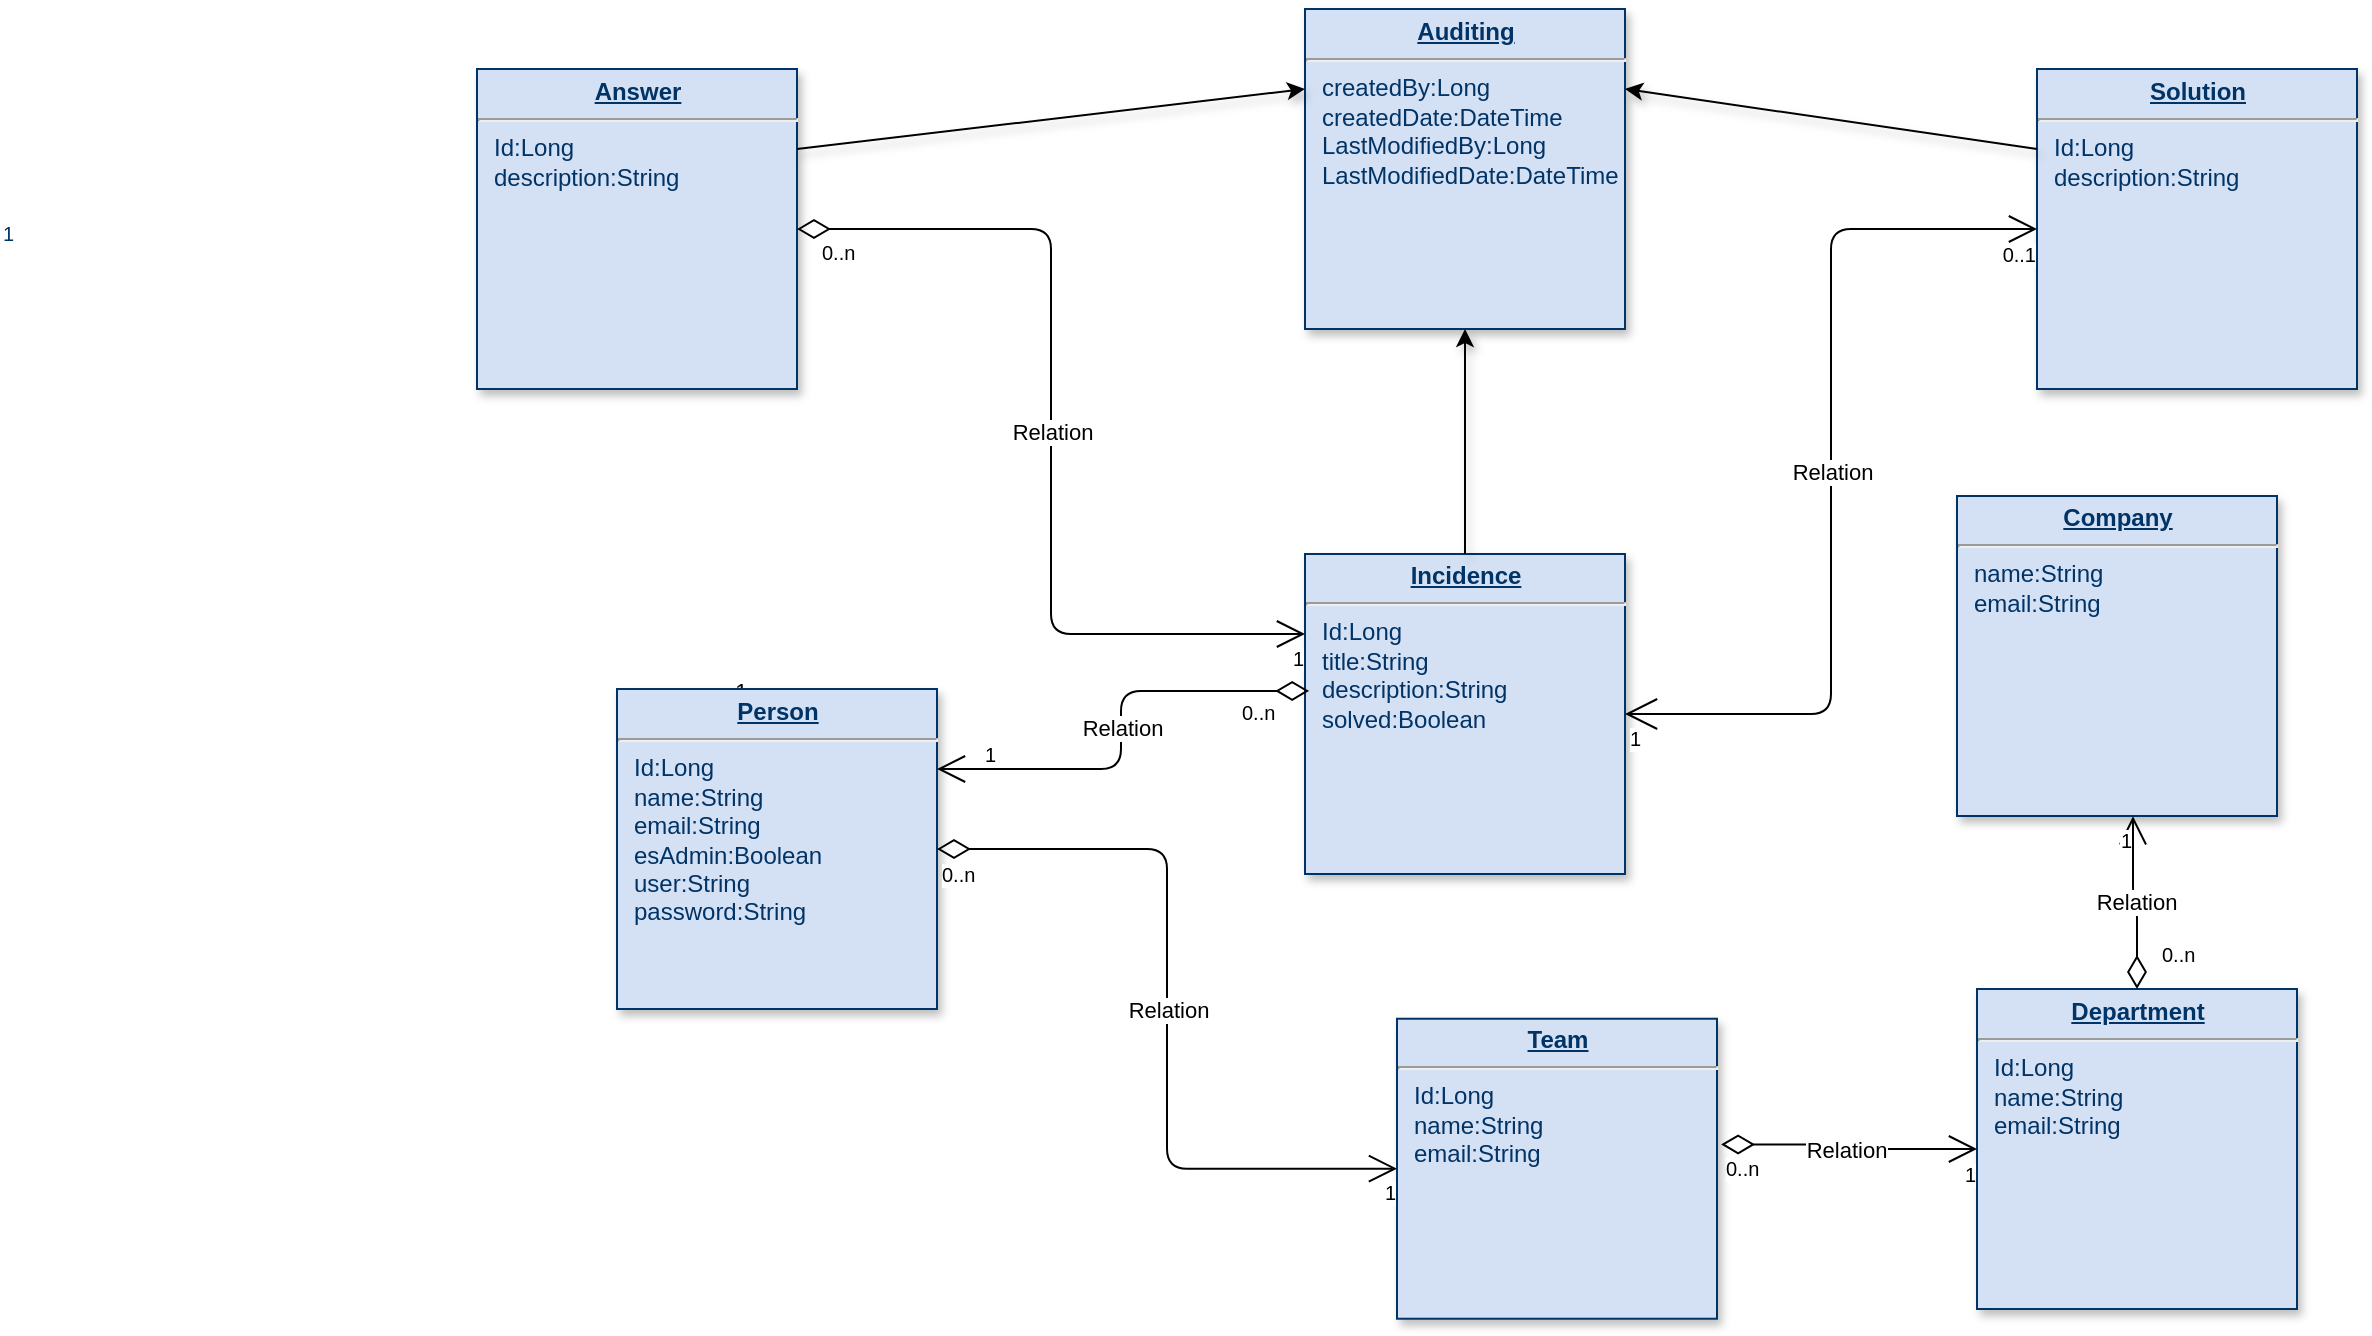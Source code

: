 <mxfile version="10.7.1" type="device"><diagram id="HDARMKfrIW0yK4NmbehJ" name="Page-1"><mxGraphModel dx="2545" dy="1017" grid="1" gridSize="10" guides="1" tooltips="1" connect="1" arrows="1" fold="1" page="1" pageScale="1" pageWidth="1169" pageHeight="827" math="0" shadow="0"><root><mxCell id="0"/><mxCell id="1" parent="0"/><mxCell id="83rvuukCapdXoDuv9HML-1" value="&lt;p style=&quot;margin: 0px ; margin-top: 4px ; text-align: center ; text-decoration: underline&quot;&gt;&lt;strong&gt;Auditing&lt;/strong&gt;&lt;/p&gt;&lt;hr&gt;&lt;p style=&quot;margin: 0px ; margin-left: 8px&quot;&gt;createdBy:Long&lt;/p&gt;&lt;p style=&quot;margin: 0px ; margin-left: 8px&quot;&gt;createdDate:DateTime&lt;/p&gt;&lt;p style=&quot;margin: 0px ; margin-left: 8px&quot;&gt;LastModifiedBy:Long&lt;/p&gt;&lt;p style=&quot;margin: 0px ; margin-left: 8px&quot;&gt;LastModifiedDate:DateTime&lt;br&gt;&lt;/p&gt;" style="verticalAlign=top;align=left;overflow=fill;fontSize=12;fontFamily=Helvetica;html=1;strokeColor=#003366;shadow=1;fillColor=#D4E1F5;fontColor=#003366" parent="1" vertex="1"><mxGeometry x="527.5" y="52.5" width="160" height="160" as="geometry"/></mxCell><mxCell id="83rvuukCapdXoDuv9HML-36" value="1" style="endArrow=open;endSize=12;startArrow=diamondThin;startSize=14;startFill=1;edgeStyle=orthogonalEdgeStyle;align=left;verticalAlign=bottom;" parent="1" edge="1"><mxGeometry x="-0.818" y="5.0" relative="1" as="geometry"><mxPoint x="223.5" y="407.36" as="sourcePoint"/><mxPoint x="263.5" y="552.36" as="targetPoint"/><mxPoint as="offset"/></mxGeometry></mxCell><mxCell id="83rvuukCapdXoDuv9HML-40" value="&lt;p style=&quot;margin: 0px ; margin-top: 4px ; text-align: center ; text-decoration: underline&quot;&gt;&lt;strong&gt;Person&lt;/strong&gt;&lt;/p&gt;&lt;hr&gt;&lt;p style=&quot;margin: 0px ; margin-left: 8px&quot;&gt;Id:Long&lt;/p&gt;&lt;p style=&quot;margin: 0px ; margin-left: 8px&quot;&gt;name:String&lt;/p&gt;&lt;p style=&quot;margin: 0px ; margin-left: 8px&quot;&gt;email:String&lt;/p&gt;&lt;p style=&quot;margin: 0px ; margin-left: 8px&quot;&gt;esAdmin:Boolean&lt;/p&gt;&lt;p style=&quot;margin: 0px ; margin-left: 8px&quot;&gt;user:String&lt;/p&gt;&lt;p style=&quot;margin: 0px ; margin-left: 8px&quot;&gt;password:String&lt;/p&gt;&lt;p style=&quot;margin: 0px ; margin-left: 8px&quot;&gt;&lt;br&gt;&lt;/p&gt;" style="verticalAlign=top;align=left;overflow=fill;fontSize=12;fontFamily=Helvetica;html=1;strokeColor=#003366;shadow=1;fillColor=#D4E1F5;fontColor=#003366" parent="1" vertex="1"><mxGeometry x="183.5" y="392.5" width="160" height="160" as="geometry"/></mxCell><mxCell id="83rvuukCapdXoDuv9HML-41" value="&lt;p style=&quot;margin: 0px ; margin-top: 4px ; text-align: center ; text-decoration: underline&quot;&gt;&lt;strong&gt;Team&lt;/strong&gt;&lt;/p&gt;&lt;hr&gt;&lt;p style=&quot;margin: 0px ; margin-left: 8px&quot;&gt;Id:Long&lt;/p&gt;&lt;p style=&quot;margin: 0px ; margin-left: 8px&quot;&gt;name:String&lt;/p&gt;&lt;p style=&quot;margin: 0px ; margin-left: 8px&quot;&gt;email:String&lt;/p&gt;&lt;br&gt;&lt;p style=&quot;margin: 0px ; margin-left: 8px&quot;&gt;&lt;br&gt;&lt;/p&gt;" style="verticalAlign=top;align=left;overflow=fill;fontSize=12;fontFamily=Helvetica;html=1;strokeColor=#003366;shadow=1;fillColor=#D4E1F5;fontColor=#003366;direction=west;" parent="1" vertex="1"><mxGeometry x="573.5" y="557.36" width="160" height="150" as="geometry"/></mxCell><mxCell id="83rvuukCapdXoDuv9HML-42" value="&lt;p style=&quot;margin: 0px ; margin-top: 4px ; text-align: center ; text-decoration: underline&quot;&gt;&lt;strong&gt;Department&lt;/strong&gt;&lt;/p&gt;&lt;hr&gt;&lt;p style=&quot;margin: 0px ; margin-left: 8px&quot;&gt;Id:Long&lt;/p&gt;&lt;p style=&quot;margin: 0px ; margin-left: 8px&quot;&gt;name:String&lt;/p&gt;&lt;p style=&quot;margin: 0px ; margin-left: 8px&quot;&gt;email:String&lt;/p&gt;&lt;br&gt;&lt;p style=&quot;margin: 0px ; margin-left: 8px&quot;&gt;&lt;br&gt;&lt;/p&gt;" style="verticalAlign=top;align=left;overflow=fill;fontSize=12;fontFamily=Helvetica;html=1;strokeColor=#003366;shadow=1;fillColor=#D4E1F5;fontColor=#003366" parent="1" vertex="1"><mxGeometry x="863.5" y="542.5" width="160" height="160" as="geometry"/></mxCell><mxCell id="83rvuukCapdXoDuv9HML-46" value="1" style="resizable=0;align=right;verticalAlign=top;labelBackgroundColor=#ffffff;fontSize=10;strokeColor=#003366;shadow=1;fillColor=#D4E1F5;fontColor=#003366" parent="1" connectable="0" vertex="1"><mxGeometry x="433.5" y="312.44" as="geometry"><mxPoint x="-550" y="-160.0" as="offset"/></mxGeometry></mxCell><mxCell id="83rvuukCapdXoDuv9HML-47" value="&lt;p style=&quot;margin: 0px ; margin-top: 4px ; text-align: center ; text-decoration: underline&quot;&gt;&lt;strong&gt;Incidence&lt;/strong&gt;&lt;/p&gt;&lt;hr&gt;&lt;p style=&quot;margin: 0px ; margin-left: 8px&quot;&gt;Id:Long&lt;/p&gt;&lt;p style=&quot;margin: 0px ; margin-left: 8px&quot;&gt;title:String&lt;/p&gt;&lt;p style=&quot;margin: 0px ; margin-left: 8px&quot;&gt;description:String&lt;/p&gt;&lt;p style=&quot;margin: 0px ; margin-left: 8px&quot;&gt;solved:Boolean&lt;br&gt;&lt;/p&gt;&lt;br&gt;&lt;p style=&quot;margin: 0px ; margin-left: 8px&quot;&gt;&lt;br&gt;&lt;/p&gt;" style="verticalAlign=top;align=left;overflow=fill;fontSize=12;fontFamily=Helvetica;html=1;strokeColor=#003366;shadow=1;fillColor=#D4E1F5;fontColor=#003366" parent="1" vertex="1"><mxGeometry x="527.5" y="325.0" width="160" height="160" as="geometry"/></mxCell><mxCell id="83rvuukCapdXoDuv9HML-48" value="Relation" style="endArrow=open;html=1;endSize=12;startArrow=diamondThin;startSize=14;startFill=0;edgeStyle=orthogonalEdgeStyle;exitX=0.013;exitY=0.428;exitDx=0;exitDy=0;entryX=1;entryY=0.25;entryDx=0;entryDy=0;exitPerimeter=0;" parent="1" source="83rvuukCapdXoDuv9HML-47" target="83rvuukCapdXoDuv9HML-40" edge="1"><mxGeometry relative="1" as="geometry"><mxPoint x="73.5" y="752.36" as="sourcePoint"/><mxPoint x="333.5" y="312.36" as="targetPoint"/></mxGeometry></mxCell><mxCell id="83rvuukCapdXoDuv9HML-49" value="0..n" style="resizable=0;html=1;align=left;verticalAlign=top;labelBackgroundColor=#ffffff;fontSize=10;" parent="83rvuukCapdXoDuv9HML-48" connectable="0" vertex="1"><mxGeometry x="-1" relative="1" as="geometry"><mxPoint x="-36" y="-1" as="offset"/></mxGeometry></mxCell><mxCell id="83rvuukCapdXoDuv9HML-50" value="1" style="resizable=0;html=1;align=right;verticalAlign=top;labelBackgroundColor=#ffffff;fontSize=10;" parent="83rvuukCapdXoDuv9HML-48" connectable="0" vertex="1"><mxGeometry x="1" relative="1" as="geometry"><mxPoint x="29.5" y="-20" as="offset"/></mxGeometry></mxCell><mxCell id="83rvuukCapdXoDuv9HML-51" value="Relation" style="endArrow=open;html=1;endSize=12;startArrow=diamondThin;startSize=14;startFill=0;edgeStyle=orthogonalEdgeStyle;exitX=1;exitY=0.5;exitDx=0;exitDy=0;entryX=1;entryY=0.5;entryDx=0;entryDy=0;" parent="1" source="83rvuukCapdXoDuv9HML-40" target="83rvuukCapdXoDuv9HML-41" edge="1"><mxGeometry relative="1" as="geometry"><mxPoint x="73.5" y="752.36" as="sourcePoint"/><mxPoint x="233.5" y="752.36" as="targetPoint"/></mxGeometry></mxCell><mxCell id="83rvuukCapdXoDuv9HML-52" value="0..n" style="resizable=0;html=1;align=left;verticalAlign=top;labelBackgroundColor=#ffffff;fontSize=10;" parent="83rvuukCapdXoDuv9HML-51" connectable="0" vertex="1"><mxGeometry x="-1" relative="1" as="geometry"/></mxCell><mxCell id="83rvuukCapdXoDuv9HML-53" value="1" style="resizable=0;html=1;align=right;verticalAlign=top;labelBackgroundColor=#ffffff;fontSize=10;" parent="83rvuukCapdXoDuv9HML-51" connectable="0" vertex="1"><mxGeometry x="1" relative="1" as="geometry"/></mxCell><mxCell id="83rvuukCapdXoDuv9HML-54" value="Relation" style="endArrow=open;html=1;endSize=12;startArrow=diamondThin;startSize=14;startFill=0;edgeStyle=orthogonalEdgeStyle;exitX=-0.013;exitY=0.581;exitDx=0;exitDy=0;exitPerimeter=0;" parent="1" source="83rvuukCapdXoDuv9HML-41" target="83rvuukCapdXoDuv9HML-42" edge="1"><mxGeometry relative="1" as="geometry"><mxPoint x="73.5" y="752.36" as="sourcePoint"/><mxPoint x="233.5" y="752.36" as="targetPoint"/></mxGeometry></mxCell><mxCell id="83rvuukCapdXoDuv9HML-55" value="0..n" style="resizable=0;html=1;align=left;verticalAlign=top;labelBackgroundColor=#ffffff;fontSize=10;" parent="83rvuukCapdXoDuv9HML-54" connectable="0" vertex="1"><mxGeometry x="-1" relative="1" as="geometry"/></mxCell><mxCell id="83rvuukCapdXoDuv9HML-56" value="1" style="resizable=0;html=1;align=right;verticalAlign=top;labelBackgroundColor=#ffffff;fontSize=10;" parent="83rvuukCapdXoDuv9HML-54" connectable="0" vertex="1"><mxGeometry x="1" relative="1" as="geometry"/></mxCell><mxCell id="83rvuukCapdXoDuv9HML-57" value="&lt;p style=&quot;margin: 0px ; margin-top: 4px ; text-align: center ; text-decoration: underline&quot;&gt;&lt;strong&gt;Company&lt;/strong&gt;&lt;/p&gt;&lt;hr&gt;&lt;p style=&quot;margin: 0px ; margin-left: 8px&quot;&gt;name:String&lt;/p&gt;&lt;p style=&quot;margin: 0px ; margin-left: 8px&quot;&gt;email:String&lt;/p&gt;&lt;br&gt;&lt;p style=&quot;margin: 0px ; margin-left: 8px&quot;&gt;&lt;br&gt;&lt;/p&gt;" style="verticalAlign=top;align=left;overflow=fill;fontSize=12;fontFamily=Helvetica;html=1;strokeColor=#003366;shadow=1;fillColor=#D4E1F5;fontColor=#003366" parent="1" vertex="1"><mxGeometry x="853.5" y="296" width="160" height="160" as="geometry"/></mxCell><mxCell id="83rvuukCapdXoDuv9HML-58" value="Relation" style="endArrow=open;html=1;endSize=12;startArrow=diamondThin;startSize=14;startFill=0;edgeStyle=orthogonalEdgeStyle;entryX=0.55;entryY=1.001;entryDx=0;entryDy=0;entryPerimeter=0;exitX=0.5;exitY=0;exitDx=0;exitDy=0;" parent="1" source="83rvuukCapdXoDuv9HML-42" target="83rvuukCapdXoDuv9HML-57" edge="1"><mxGeometry relative="1" as="geometry"><mxPoint x="73.5" y="752.36" as="sourcePoint"/><mxPoint x="233.5" y="752.36" as="targetPoint"/></mxGeometry></mxCell><mxCell id="83rvuukCapdXoDuv9HML-59" value="0..n" style="resizable=0;html=1;align=left;verticalAlign=top;labelBackgroundColor=#ffffff;fontSize=10;" parent="83rvuukCapdXoDuv9HML-58" connectable="0" vertex="1"><mxGeometry x="-1" relative="1" as="geometry"><mxPoint x="10" y="-30" as="offset"/></mxGeometry></mxCell><mxCell id="83rvuukCapdXoDuv9HML-60" value="1" style="resizable=0;html=1;align=right;verticalAlign=top;labelBackgroundColor=#ffffff;fontSize=10;" parent="83rvuukCapdXoDuv9HML-58" connectable="0" vertex="1"><mxGeometry x="1" relative="1" as="geometry"/></mxCell><mxCell id="83rvuukCapdXoDuv9HML-61" value="&lt;p style=&quot;margin: 0px ; margin-top: 4px ; text-align: center ; text-decoration: underline&quot;&gt;&lt;strong&gt;Solution&lt;/strong&gt;&lt;/p&gt;&lt;hr&gt;&lt;p style=&quot;margin: 0px ; margin-left: 8px&quot;&gt;Id:Long&lt;/p&gt;&lt;p style=&quot;margin: 0px ; margin-left: 8px&quot;&gt;description:String&lt;/p&gt;&lt;p style=&quot;margin: 0px ; margin-left: 8px&quot;&gt;&lt;br&gt;&lt;/p&gt;&lt;br&gt;&lt;p style=&quot;margin: 0px ; margin-left: 8px&quot;&gt;&lt;br&gt;&lt;/p&gt;" style="verticalAlign=top;align=left;overflow=fill;fontSize=12;fontFamily=Helvetica;html=1;strokeColor=#003366;shadow=1;fillColor=#D4E1F5;fontColor=#003366" parent="1" vertex="1"><mxGeometry x="893.5" y="82.5" width="160" height="160" as="geometry"/></mxCell><mxCell id="83rvuukCapdXoDuv9HML-62" value="" style="endArrow=classic;html=1;exitX=0.5;exitY=0;exitDx=0;exitDy=0;entryX=0.5;entryY=1;entryDx=0;entryDy=0;shadow=1;" parent="1" source="83rvuukCapdXoDuv9HML-47" target="83rvuukCapdXoDuv9HML-1" edge="1"><mxGeometry width="50" height="50" relative="1" as="geometry"><mxPoint x="303.265" y="322.301" as="sourcePoint"/><mxPoint x="303.265" y="222.301" as="targetPoint"/></mxGeometry></mxCell><mxCell id="83rvuukCapdXoDuv9HML-63" value="" style="endArrow=classic;html=1;exitX=0;exitY=0.25;exitDx=0;exitDy=0;entryX=1;entryY=0.25;entryDx=0;entryDy=0;shadow=1;" parent="1" source="83rvuukCapdXoDuv9HML-61" target="83rvuukCapdXoDuv9HML-1" edge="1"><mxGeometry width="50" height="50" relative="1" as="geometry"><mxPoint x="503.265" y="142.301" as="sourcePoint"/><mxPoint x="383.265" y="142.301" as="targetPoint"/></mxGeometry></mxCell><object label="Relation" id="83rvuukCapdXoDuv9HML-64"><mxCell style="endArrow=open;html=1;endSize=12;startArrow=open;startSize=14;startFill=0;edgeStyle=orthogonalEdgeStyle;endFill=0;entryX=0;entryY=0.5;entryDx=0;entryDy=0;comic=0;shadow=0;" parent="1" source="83rvuukCapdXoDuv9HML-47" target="83rvuukCapdXoDuv9HML-61" edge="1"><mxGeometry relative="1" as="geometry"><mxPoint x="73.5" y="752.36" as="sourcePoint"/><mxPoint x="233.5" y="752.36" as="targetPoint"/></mxGeometry></mxCell></object><mxCell id="83rvuukCapdXoDuv9HML-65" value="1" style="resizable=0;html=1;align=left;verticalAlign=top;labelBackgroundColor=#ffffff;fontSize=10;" parent="83rvuukCapdXoDuv9HML-64" connectable="0" vertex="1"><mxGeometry x="-1" relative="1" as="geometry"/></mxCell><mxCell id="83rvuukCapdXoDuv9HML-66" value="0..1" style="resizable=0;html=1;align=right;verticalAlign=top;labelBackgroundColor=#ffffff;fontSize=10;" parent="83rvuukCapdXoDuv9HML-64" connectable="0" vertex="1"><mxGeometry x="1" relative="1" as="geometry"/></mxCell><mxCell id="83rvuukCapdXoDuv9HML-67" value="&lt;p style=&quot;margin: 0px ; margin-top: 4px ; text-align: center ; text-decoration: underline&quot;&gt;&lt;strong&gt;Answer&lt;/strong&gt;&lt;/p&gt;&lt;hr&gt;&lt;p style=&quot;margin: 0px ; margin-left: 8px&quot;&gt;Id:Long&lt;/p&gt;&lt;p style=&quot;margin: 0px ; margin-left: 8px&quot;&gt;description:String&lt;/p&gt;&lt;p style=&quot;margin: 0px ; margin-left: 8px&quot;&gt;&lt;br&gt;&lt;/p&gt;&lt;br&gt;&lt;p style=&quot;margin: 0px ; margin-left: 8px&quot;&gt;&lt;br&gt;&lt;/p&gt;" style="verticalAlign=top;align=left;overflow=fill;fontSize=12;fontFamily=Helvetica;html=1;strokeColor=#003366;shadow=1;fillColor=#D4E1F5;fontColor=#003366" parent="1" vertex="1"><mxGeometry x="113.5" y="82.5" width="160" height="160" as="geometry"/></mxCell><mxCell id="83rvuukCapdXoDuv9HML-68" value="Relation" style="endArrow=open;html=1;endSize=12;startArrow=diamondThin;startSize=14;startFill=0;edgeStyle=orthogonalEdgeStyle;entryX=0;entryY=0.25;entryDx=0;entryDy=0;" parent="1" source="83rvuukCapdXoDuv9HML-67" target="83rvuukCapdXoDuv9HML-47" edge="1"><mxGeometry relative="1" as="geometry"><mxPoint x="73.5" y="772.36" as="sourcePoint"/><mxPoint x="233.5" y="772.36" as="targetPoint"/></mxGeometry></mxCell><mxCell id="83rvuukCapdXoDuv9HML-69" value="0..n" style="resizable=0;html=1;align=left;verticalAlign=top;labelBackgroundColor=#ffffff;fontSize=10;" parent="83rvuukCapdXoDuv9HML-68" connectable="0" vertex="1"><mxGeometry x="-1" relative="1" as="geometry"><mxPoint x="10" y="-0.5" as="offset"/></mxGeometry></mxCell><mxCell id="83rvuukCapdXoDuv9HML-70" value="1" style="resizable=0;html=1;align=right;verticalAlign=top;labelBackgroundColor=#ffffff;fontSize=10;" parent="83rvuukCapdXoDuv9HML-68" connectable="0" vertex="1"><mxGeometry x="1" relative="1" as="geometry"/></mxCell><mxCell id="83rvuukCapdXoDuv9HML-71" value="" style="endArrow=classic;html=1;exitX=1;exitY=0.25;exitDx=0;exitDy=0;entryX=0;entryY=0.25;entryDx=0;entryDy=0;shadow=1;" parent="1" source="83rvuukCapdXoDuv9HML-67" target="83rvuukCapdXoDuv9HML-1" edge="1"><mxGeometry width="50" height="50" relative="1" as="geometry"><mxPoint x="813.853" y="122.301" as="sourcePoint"/><mxPoint x="383.265" y="102.301" as="targetPoint"/></mxGeometry></mxCell></root></mxGraphModel></diagram></mxfile>
